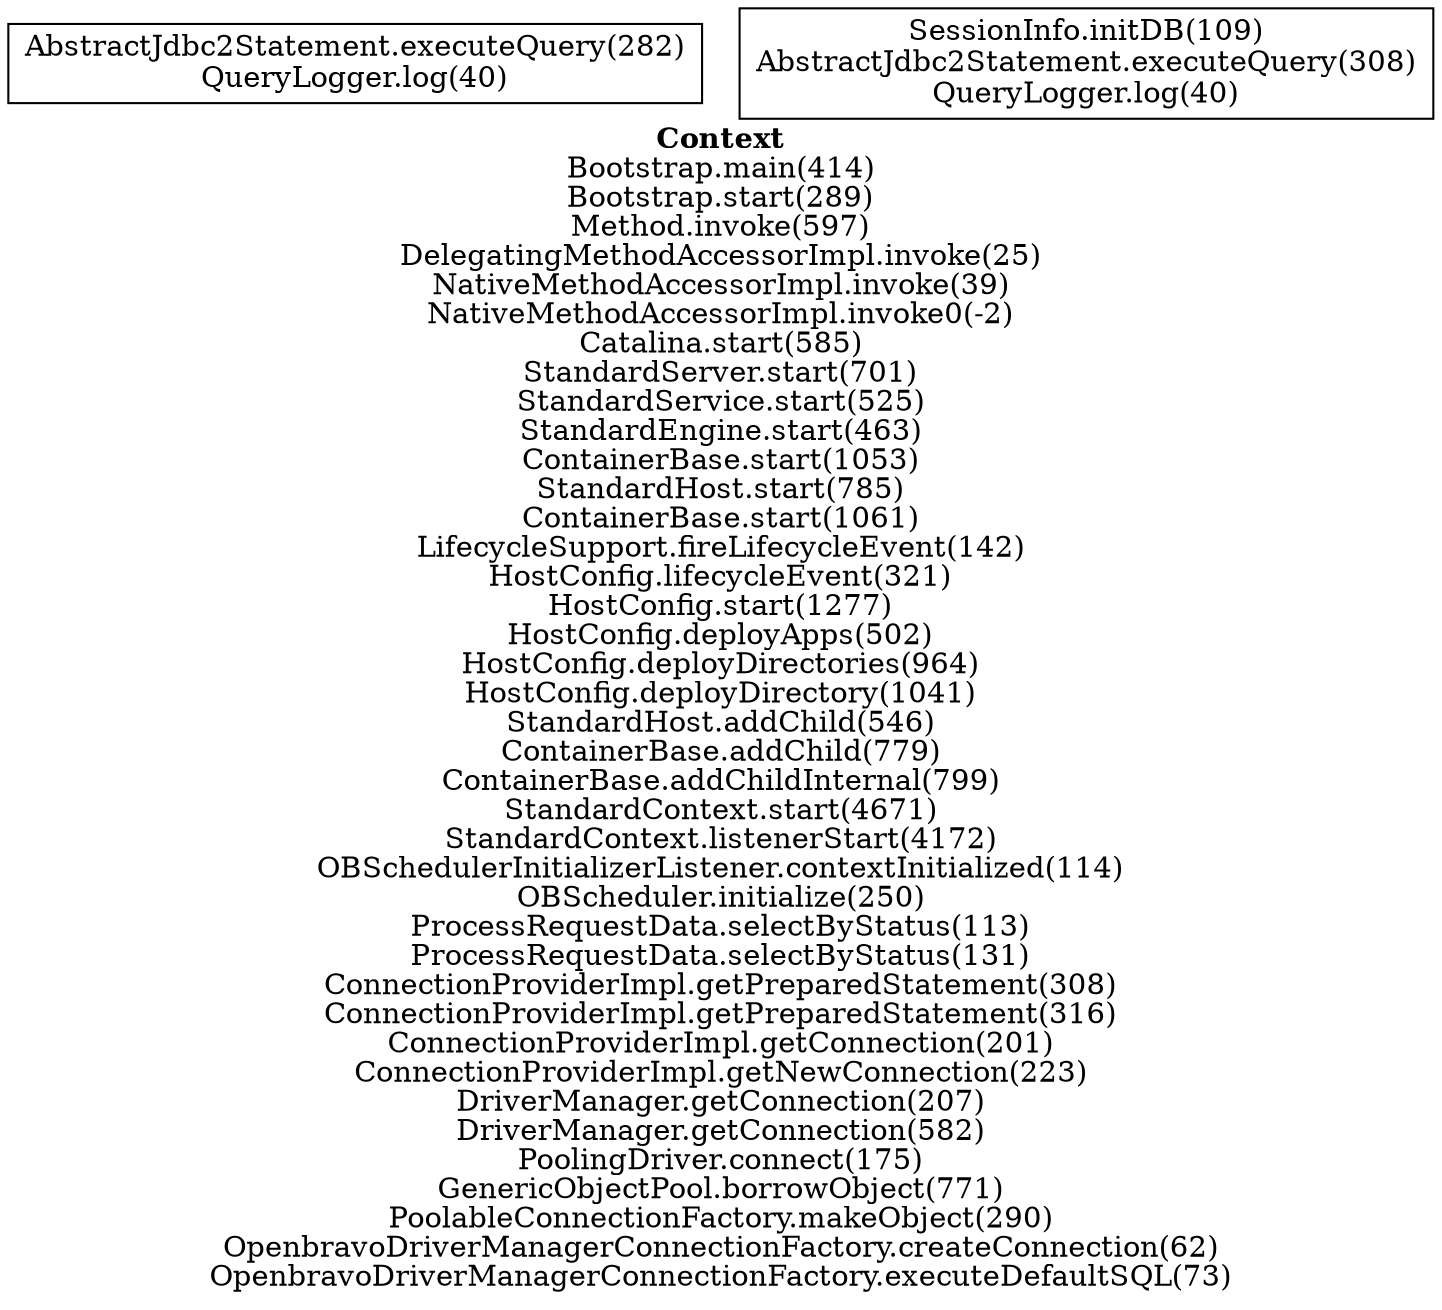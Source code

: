 digraph 9734221 { 
label=<<font face="Times-Bold">Context</font><br/>Bootstrap.main(414)<br/>Bootstrap.start(289)<br/>Method.invoke(597)<br/>DelegatingMethodAccessorImpl.invoke(25)<br/>NativeMethodAccessorImpl.invoke(39)<br/>NativeMethodAccessorImpl.invoke0(-2)<br/>Catalina.start(585)<br/>StandardServer.start(701)<br/>StandardService.start(525)<br/>StandardEngine.start(463)<br/>ContainerBase.start(1053)<br/>StandardHost.start(785)<br/>ContainerBase.start(1061)<br/>LifecycleSupport.fireLifecycleEvent(142)<br/>HostConfig.lifecycleEvent(321)<br/>HostConfig.start(1277)<br/>HostConfig.deployApps(502)<br/>HostConfig.deployDirectories(964)<br/>HostConfig.deployDirectory(1041)<br/>StandardHost.addChild(546)<br/>ContainerBase.addChild(779)<br/>ContainerBase.addChildInternal(799)<br/>StandardContext.start(4671)<br/>StandardContext.listenerStart(4172)<br/>OBSchedulerInitializerListener.contextInitialized(114)<br/>OBScheduler.initialize(250)<br/>ProcessRequestData.selectByStatus(113)<br/>ProcessRequestData.selectByStatus(131)<br/>ConnectionProviderImpl.getPreparedStatement(308)<br/>ConnectionProviderImpl.getPreparedStatement(316)<br/>ConnectionProviderImpl.getConnection(201)<br/>ConnectionProviderImpl.getNewConnection(223)<br/>DriverManager.getConnection(207)<br/>DriverManager.getConnection(582)<br/>PoolingDriver.connect(175)<br/>GenericObjectPool.borrowObject(771)<br/>PoolableConnectionFactory.makeObject(290)<br/>OpenbravoDriverManagerConnectionFactory.createConnection(62)<br/>OpenbravoDriverManagerConnectionFactory.executeDefaultSQL(73)>;rankdir=BT;
1 [label="AbstractJdbc2Statement.executeQuery(282)\nQueryLogger.log(40)\n", shape=box];
2 [label="SessionInfo.initDB(109)\nAbstractJdbc2Statement.executeQuery(308)\nQueryLogger.log(40)\n", shape=box];
}

